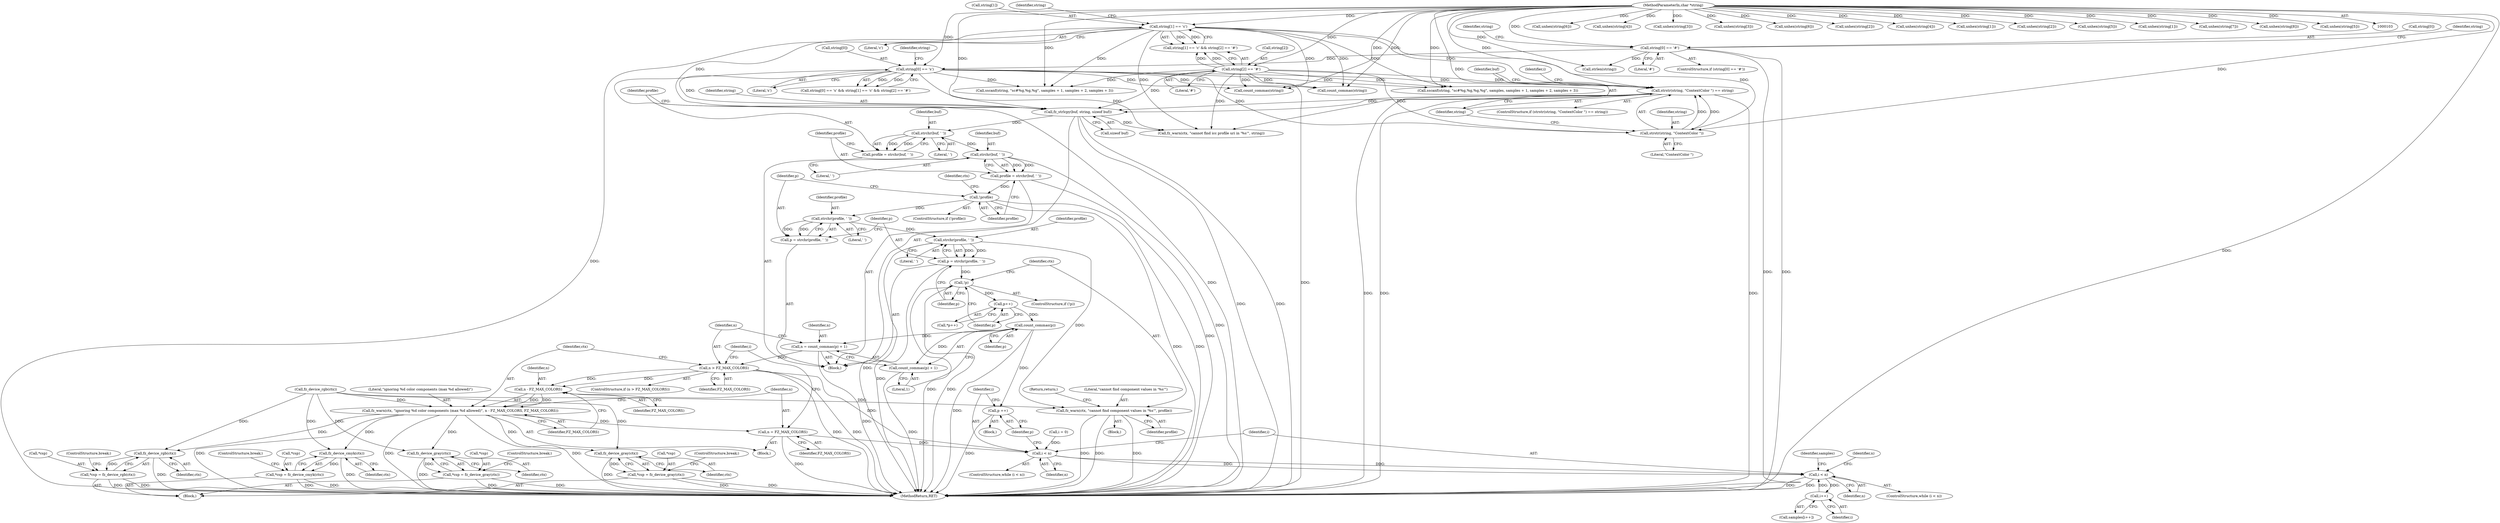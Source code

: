 digraph "0_ghostscript_60dabde18d7fe12b19da8b509bdfee9cc886aafc_0@API" {
"1000356" [label="(Call,strchr(buf, ' '))"];
"1000349" [label="(Call,fz_strlcpy(buf, string, sizeof buf))"];
"1000289" [label="(Call,string[0] == 's')"];
"1000142" [label="(Call,string[0] == '#')"];
"1000106" [label="(MethodParameterIn,char *string)"];
"1000295" [label="(Call,string[1] == 'c')"];
"1000300" [label="(Call,string[2] == '#')"];
"1000343" [label="(Call,strstr(string, \"ContextColor \") == string)"];
"1000344" [label="(Call,strstr(string, \"ContextColor \"))"];
"1000354" [label="(Call,profile = strchr(buf, ' '))"];
"1000361" [label="(Call,strchr(buf, ' '))"];
"1000359" [label="(Call,profile = strchr(buf, ' '))"];
"1000365" [label="(Call,!profile)"];
"1000375" [label="(Call,strchr(profile, ' '))"];
"1000373" [label="(Call,p = strchr(profile, ' '))"];
"1000380" [label="(Call,strchr(profile, ' '))"];
"1000378" [label="(Call,p = strchr(profile, ' '))"];
"1000384" [label="(Call,!p)"];
"1000394" [label="(Call,p++)"];
"1000400" [label="(Call,count_commas(p))"];
"1000397" [label="(Call,n = count_commas(p) + 1)"];
"1000404" [label="(Call,n > FZ_MAX_COLORS)"];
"1000411" [label="(Call,n - FZ_MAX_COLORS)"];
"1000408" [label="(Call,fz_warn(ctx, \"ignoring %d color components (max %d allowed)\", n - FZ_MAX_COLORS, FZ_MAX_COLORS))"];
"1000415" [label="(Call,n = FZ_MAX_COLORS)"];
"1000422" [label="(Call,i < n)"];
"1000429" [label="(Call,i < n)"];
"1000436" [label="(Call,i++)"];
"1000476" [label="(Call,fz_device_gray(ctx))"];
"1000473" [label="(Call,*csp = fz_device_gray(ctx))"];
"1000483" [label="(Call,fz_device_rgb(ctx))"];
"1000480" [label="(Call,*csp = fz_device_rgb(ctx))"];
"1000490" [label="(Call,fz_device_cmyk(ctx))"];
"1000487" [label="(Call,*csp = fz_device_cmyk(ctx))"];
"1000497" [label="(Call,fz_device_gray(ctx))"];
"1000494" [label="(Call,*csp = fz_device_gray(ctx))"];
"1000399" [label="(Call,count_commas(p) + 1)"];
"1000426" [label="(Call,p ++)"];
"1000387" [label="(Call,fz_warn(ctx, \"cannot find component values in '%s'\", profile))"];
"1000345" [label="(Identifier,string)"];
"1000498" [label="(Identifier,ctx)"];
"1000195" [label="(Call,unhex(string[6]))"];
"1000431" [label="(Identifier,n)"];
"1000414" [label="(Identifier,FZ_MAX_COLORS)"];
"1000382" [label="(Literal,' ')"];
"1000430" [label="(Identifier,i)"];
"1000435" [label="(Identifier,samples)"];
"1000180" [label="(Call,unhex(string[4]))"];
"1000351" [label="(Identifier,string)"];
"1000242" [label="(Call,unhex(string[3]))"];
"1000175" [label="(Call,unhex(string[3]))"];
"1000378" [label="(Call,p = strchr(profile, ' '))"];
"1000423" [label="(Identifier,i)"];
"1000407" [label="(Block,)"];
"1000150" [label="(Call,strlen(string))"];
"1000419" [label="(Identifier,i)"];
"1000417" [label="(Identifier,FZ_MAX_COLORS)"];
"1000388" [label="(Identifier,ctx)"];
"1000397" [label="(Call,n = count_commas(p) + 1)"];
"1000436" [label="(Call,i++)"];
"1000490" [label="(Call,fz_device_cmyk(ctx))"];
"1000485" [label="(ControlStructure,break;)"];
"1000355" [label="(Identifier,profile)"];
"1000403" [label="(ControlStructure,if (n > FZ_MAX_COLORS))"];
"1000311" [label="(Call,sscanf(string, \"sc#%g,%g,%g\", samples + 1, samples + 2, samples + 3))"];
"1000262" [label="(Call,unhex(string[6]))"];
"1000421" [label="(ControlStructure,while (i < n))"];
"1000384" [label="(Call,!p)"];
"1000377" [label="(Literal,' ')"];
"1000406" [label="(Identifier,FZ_MAX_COLORS)"];
"1000361" [label="(Call,strchr(buf, ' '))"];
"1000387" [label="(Call,fz_warn(ctx, \"cannot find component values in '%s'\", profile))"];
"1000368" [label="(Call,fz_warn(ctx, \"cannot find icc profile uri in '%s'\", string))"];
"1000427" [label="(Identifier,p)"];
"1000165" [label="(Call,unhex(string[2]))"];
"1000247" [label="(Call,unhex(string[4]))"];
"1000362" [label="(Identifier,buf)"];
"1000289" [label="(Call,string[0] == 's')"];
"1000492" [label="(ControlStructure,break;)"];
"1000342" [label="(ControlStructure,if (strstr(string, \"ContextColor \") == string))"];
"1000476" [label="(Call,fz_device_gray(ctx))"];
"1000151" [label="(Identifier,string)"];
"1000502" [label="(Identifier,i)"];
"1000360" [label="(Identifier,profile)"];
"1000434" [label="(Call,samples[i++])"];
"1000415" [label="(Call,n = FZ_MAX_COLORS)"];
"1000106" [label="(MethodParameterIn,char *string)"];
"1000359" [label="(Call,profile = strchr(buf, ' '))"];
"1000146" [label="(Literal,'#')"];
"1000401" [label="(Identifier,p)"];
"1000429" [label="(Call,i < n)"];
"1000357" [label="(Identifier,buf)"];
"1000375" [label="(Call,strchr(profile, ' '))"];
"1000474" [label="(Call,*csp)"];
"1000356" [label="(Call,strchr(buf, ' '))"];
"1000304" [label="(Literal,'#')"];
"1000227" [label="(Call,unhex(string[1]))"];
"1000374" [label="(Identifier,p)"];
"1000408" [label="(Call,fz_warn(ctx, \"ignoring %d color components (max %d allowed)\", n - FZ_MAX_COLORS, FZ_MAX_COLORS))"];
"1000480" [label="(Call,*csp = fz_device_rgb(ctx))"];
"1000350" [label="(Identifier,buf)"];
"1000297" [label="(Identifier,string)"];
"1000328" [label="(Call,sscanf(string, \"sc#%g,%g,%g,%g\", samples, samples + 1, samples + 2, samples + 3))"];
"1000484" [label="(Identifier,ctx)"];
"1000488" [label="(Call,*csp)"];
"1000295" [label="(Call,string[1] == 'c')"];
"1000440" [label="(Identifier,n)"];
"1000383" [label="(ControlStructure,if (!p))"];
"1000481" [label="(Call,*csp)"];
"1000478" [label="(ControlStructure,break;)"];
"1000411" [label="(Call,n - FZ_MAX_COLORS)"];
"1000343" [label="(Call,strstr(string, \"ContextColor \") == string)"];
"1000124" [label="(Call,fz_device_rgb(ctx))"];
"1000418" [label="(Call,i = 0)"];
"1000294" [label="(Call,string[1] == 'c' && string[2] == '#')"];
"1000473" [label="(Call,*csp = fz_device_gray(ctx))"];
"1000363" [label="(Literal,' ')"];
"1000232" [label="(Call,unhex(string[2]))"];
"1000358" [label="(Literal,' ')"];
"1000380" [label="(Call,strchr(profile, ' '))"];
"1000365" [label="(Call,!profile)"];
"1000494" [label="(Call,*csp = fz_device_gray(ctx))"];
"1000325" [label="(Call,count_commas(string))"];
"1000483" [label="(Call,fz_device_rgb(ctx))"];
"1000308" [label="(Call,count_commas(string))"];
"1000376" [label="(Identifier,profile)"];
"1000369" [label="(Identifier,ctx)"];
"1000410" [label="(Literal,\"ignoring %d color components (max %d allowed)\")"];
"1000471" [label="(Block,)"];
"1000426" [label="(Call,p ++)"];
"1000487" [label="(Call,*csp = fz_device_cmyk(ctx))"];
"1000405" [label="(Identifier,n)"];
"1000398" [label="(Identifier,n)"];
"1000348" [label="(Block,)"];
"1000143" [label="(Call,string[0])"];
"1000300" [label="(Call,string[2] == '#')"];
"1000409" [label="(Identifier,ctx)"];
"1000293" [label="(Literal,'s')"];
"1000389" [label="(Literal,\"cannot find component values in '%s'\")"];
"1000190" [label="(Call,unhex(string[5]))"];
"1000416" [label="(Identifier,n)"];
"1000379" [label="(Identifier,p)"];
"1000160" [label="(Call,unhex(string[1]))"];
"1000301" [label="(Call,string[2])"];
"1000425" [label="(Block,)"];
"1000346" [label="(Literal,\"ContextColor \")"];
"1000477" [label="(Identifier,ctx)"];
"1000428" [label="(ControlStructure,while (i < n))"];
"1000381" [label="(Identifier,profile)"];
"1000349" [label="(Call,fz_strlcpy(buf, string, sizeof buf))"];
"1000413" [label="(Identifier,FZ_MAX_COLORS)"];
"1000354" [label="(Call,profile = strchr(buf, ' '))"];
"1000394" [label="(Call,p++)"];
"1000393" [label="(Call,*p++)"];
"1000288" [label="(Call,string[0] == 's' && string[1] == 'c' && string[2] == '#')"];
"1000495" [label="(Call,*csp)"];
"1000296" [label="(Call,string[1])"];
"1000290" [label="(Call,string[0])"];
"1000373" [label="(Call,p = strchr(profile, ' '))"];
"1000352" [label="(Call,sizeof buf)"];
"1000402" [label="(Literal,1)"];
"1000291" [label="(Identifier,string)"];
"1000299" [label="(Literal,'c')"];
"1000399" [label="(Call,count_commas(p) + 1)"];
"1000424" [label="(Identifier,n)"];
"1000412" [label="(Identifier,n)"];
"1000395" [label="(Identifier,p)"];
"1000437" [label="(Identifier,i)"];
"1000491" [label="(Identifier,ctx)"];
"1000205" [label="(Call,unhex(string[7]))"];
"1000404" [label="(Call,n > FZ_MAX_COLORS)"];
"1000386" [label="(Block,)"];
"1000390" [label="(Identifier,profile)"];
"1000391" [label="(Return,return;)"];
"1000210" [label="(Call,unhex(string[8]))"];
"1000537" [label="(MethodReturn,RET)"];
"1000142" [label="(Call,string[0] == '#')"];
"1000497" [label="(Call,fz_device_gray(ctx))"];
"1000344" [label="(Call,strstr(string, \"ContextColor \"))"];
"1000347" [label="(Identifier,string)"];
"1000141" [label="(ControlStructure,if (string[0] == '#'))"];
"1000302" [label="(Identifier,string)"];
"1000366" [label="(Identifier,profile)"];
"1000257" [label="(Call,unhex(string[5]))"];
"1000385" [label="(Identifier,p)"];
"1000499" [label="(ControlStructure,break;)"];
"1000400" [label="(Call,count_commas(p))"];
"1000364" [label="(ControlStructure,if (!profile))"];
"1000422" [label="(Call,i < n)"];
"1000356" -> "1000354"  [label="AST: "];
"1000356" -> "1000358"  [label="CFG: "];
"1000357" -> "1000356"  [label="AST: "];
"1000358" -> "1000356"  [label="AST: "];
"1000354" -> "1000356"  [label="CFG: "];
"1000356" -> "1000354"  [label="DDG: "];
"1000356" -> "1000354"  [label="DDG: "];
"1000349" -> "1000356"  [label="DDG: "];
"1000356" -> "1000361"  [label="DDG: "];
"1000349" -> "1000348"  [label="AST: "];
"1000349" -> "1000352"  [label="CFG: "];
"1000350" -> "1000349"  [label="AST: "];
"1000351" -> "1000349"  [label="AST: "];
"1000352" -> "1000349"  [label="AST: "];
"1000355" -> "1000349"  [label="CFG: "];
"1000349" -> "1000537"  [label="DDG: "];
"1000349" -> "1000537"  [label="DDG: "];
"1000289" -> "1000349"  [label="DDG: "];
"1000295" -> "1000349"  [label="DDG: "];
"1000300" -> "1000349"  [label="DDG: "];
"1000343" -> "1000349"  [label="DDG: "];
"1000106" -> "1000349"  [label="DDG: "];
"1000349" -> "1000368"  [label="DDG: "];
"1000289" -> "1000288"  [label="AST: "];
"1000289" -> "1000293"  [label="CFG: "];
"1000290" -> "1000289"  [label="AST: "];
"1000293" -> "1000289"  [label="AST: "];
"1000297" -> "1000289"  [label="CFG: "];
"1000288" -> "1000289"  [label="CFG: "];
"1000289" -> "1000537"  [label="DDG: "];
"1000289" -> "1000288"  [label="DDG: "];
"1000289" -> "1000288"  [label="DDG: "];
"1000142" -> "1000289"  [label="DDG: "];
"1000106" -> "1000289"  [label="DDG: "];
"1000289" -> "1000308"  [label="DDG: "];
"1000289" -> "1000311"  [label="DDG: "];
"1000289" -> "1000325"  [label="DDG: "];
"1000289" -> "1000328"  [label="DDG: "];
"1000289" -> "1000344"  [label="DDG: "];
"1000289" -> "1000343"  [label="DDG: "];
"1000289" -> "1000368"  [label="DDG: "];
"1000142" -> "1000141"  [label="AST: "];
"1000142" -> "1000146"  [label="CFG: "];
"1000143" -> "1000142"  [label="AST: "];
"1000146" -> "1000142"  [label="AST: "];
"1000151" -> "1000142"  [label="CFG: "];
"1000291" -> "1000142"  [label="CFG: "];
"1000142" -> "1000537"  [label="DDG: "];
"1000142" -> "1000537"  [label="DDG: "];
"1000106" -> "1000142"  [label="DDG: "];
"1000142" -> "1000150"  [label="DDG: "];
"1000106" -> "1000103"  [label="AST: "];
"1000106" -> "1000537"  [label="DDG: "];
"1000106" -> "1000150"  [label="DDG: "];
"1000106" -> "1000160"  [label="DDG: "];
"1000106" -> "1000165"  [label="DDG: "];
"1000106" -> "1000175"  [label="DDG: "];
"1000106" -> "1000180"  [label="DDG: "];
"1000106" -> "1000190"  [label="DDG: "];
"1000106" -> "1000195"  [label="DDG: "];
"1000106" -> "1000205"  [label="DDG: "];
"1000106" -> "1000210"  [label="DDG: "];
"1000106" -> "1000227"  [label="DDG: "];
"1000106" -> "1000232"  [label="DDG: "];
"1000106" -> "1000242"  [label="DDG: "];
"1000106" -> "1000247"  [label="DDG: "];
"1000106" -> "1000257"  [label="DDG: "];
"1000106" -> "1000262"  [label="DDG: "];
"1000106" -> "1000295"  [label="DDG: "];
"1000106" -> "1000300"  [label="DDG: "];
"1000106" -> "1000308"  [label="DDG: "];
"1000106" -> "1000311"  [label="DDG: "];
"1000106" -> "1000325"  [label="DDG: "];
"1000106" -> "1000328"  [label="DDG: "];
"1000106" -> "1000344"  [label="DDG: "];
"1000106" -> "1000343"  [label="DDG: "];
"1000106" -> "1000368"  [label="DDG: "];
"1000295" -> "1000294"  [label="AST: "];
"1000295" -> "1000299"  [label="CFG: "];
"1000296" -> "1000295"  [label="AST: "];
"1000299" -> "1000295"  [label="AST: "];
"1000302" -> "1000295"  [label="CFG: "];
"1000294" -> "1000295"  [label="CFG: "];
"1000295" -> "1000537"  [label="DDG: "];
"1000295" -> "1000294"  [label="DDG: "];
"1000295" -> "1000294"  [label="DDG: "];
"1000295" -> "1000308"  [label="DDG: "];
"1000295" -> "1000311"  [label="DDG: "];
"1000295" -> "1000325"  [label="DDG: "];
"1000295" -> "1000328"  [label="DDG: "];
"1000295" -> "1000344"  [label="DDG: "];
"1000295" -> "1000343"  [label="DDG: "];
"1000295" -> "1000368"  [label="DDG: "];
"1000300" -> "1000294"  [label="AST: "];
"1000300" -> "1000304"  [label="CFG: "];
"1000301" -> "1000300"  [label="AST: "];
"1000304" -> "1000300"  [label="AST: "];
"1000294" -> "1000300"  [label="CFG: "];
"1000300" -> "1000537"  [label="DDG: "];
"1000300" -> "1000294"  [label="DDG: "];
"1000300" -> "1000294"  [label="DDG: "];
"1000300" -> "1000308"  [label="DDG: "];
"1000300" -> "1000311"  [label="DDG: "];
"1000300" -> "1000325"  [label="DDG: "];
"1000300" -> "1000328"  [label="DDG: "];
"1000300" -> "1000344"  [label="DDG: "];
"1000300" -> "1000343"  [label="DDG: "];
"1000300" -> "1000368"  [label="DDG: "];
"1000343" -> "1000342"  [label="AST: "];
"1000343" -> "1000347"  [label="CFG: "];
"1000344" -> "1000343"  [label="AST: "];
"1000347" -> "1000343"  [label="AST: "];
"1000350" -> "1000343"  [label="CFG: "];
"1000502" -> "1000343"  [label="CFG: "];
"1000343" -> "1000537"  [label="DDG: "];
"1000343" -> "1000537"  [label="DDG: "];
"1000343" -> "1000537"  [label="DDG: "];
"1000344" -> "1000343"  [label="DDG: "];
"1000344" -> "1000343"  [label="DDG: "];
"1000344" -> "1000346"  [label="CFG: "];
"1000345" -> "1000344"  [label="AST: "];
"1000346" -> "1000344"  [label="AST: "];
"1000347" -> "1000344"  [label="CFG: "];
"1000354" -> "1000348"  [label="AST: "];
"1000355" -> "1000354"  [label="AST: "];
"1000360" -> "1000354"  [label="CFG: "];
"1000361" -> "1000359"  [label="AST: "];
"1000361" -> "1000363"  [label="CFG: "];
"1000362" -> "1000361"  [label="AST: "];
"1000363" -> "1000361"  [label="AST: "];
"1000359" -> "1000361"  [label="CFG: "];
"1000361" -> "1000537"  [label="DDG: "];
"1000361" -> "1000359"  [label="DDG: "];
"1000361" -> "1000359"  [label="DDG: "];
"1000359" -> "1000348"  [label="AST: "];
"1000360" -> "1000359"  [label="AST: "];
"1000366" -> "1000359"  [label="CFG: "];
"1000359" -> "1000537"  [label="DDG: "];
"1000359" -> "1000365"  [label="DDG: "];
"1000365" -> "1000364"  [label="AST: "];
"1000365" -> "1000366"  [label="CFG: "];
"1000366" -> "1000365"  [label="AST: "];
"1000369" -> "1000365"  [label="CFG: "];
"1000374" -> "1000365"  [label="CFG: "];
"1000365" -> "1000537"  [label="DDG: "];
"1000365" -> "1000537"  [label="DDG: "];
"1000365" -> "1000375"  [label="DDG: "];
"1000375" -> "1000373"  [label="AST: "];
"1000375" -> "1000377"  [label="CFG: "];
"1000376" -> "1000375"  [label="AST: "];
"1000377" -> "1000375"  [label="AST: "];
"1000373" -> "1000375"  [label="CFG: "];
"1000375" -> "1000373"  [label="DDG: "];
"1000375" -> "1000373"  [label="DDG: "];
"1000375" -> "1000380"  [label="DDG: "];
"1000373" -> "1000348"  [label="AST: "];
"1000374" -> "1000373"  [label="AST: "];
"1000379" -> "1000373"  [label="CFG: "];
"1000380" -> "1000378"  [label="AST: "];
"1000380" -> "1000382"  [label="CFG: "];
"1000381" -> "1000380"  [label="AST: "];
"1000382" -> "1000380"  [label="AST: "];
"1000378" -> "1000380"  [label="CFG: "];
"1000380" -> "1000537"  [label="DDG: "];
"1000380" -> "1000378"  [label="DDG: "];
"1000380" -> "1000378"  [label="DDG: "];
"1000380" -> "1000387"  [label="DDG: "];
"1000378" -> "1000348"  [label="AST: "];
"1000379" -> "1000378"  [label="AST: "];
"1000385" -> "1000378"  [label="CFG: "];
"1000378" -> "1000537"  [label="DDG: "];
"1000378" -> "1000384"  [label="DDG: "];
"1000384" -> "1000383"  [label="AST: "];
"1000384" -> "1000385"  [label="CFG: "];
"1000385" -> "1000384"  [label="AST: "];
"1000388" -> "1000384"  [label="CFG: "];
"1000395" -> "1000384"  [label="CFG: "];
"1000384" -> "1000537"  [label="DDG: "];
"1000384" -> "1000537"  [label="DDG: "];
"1000384" -> "1000394"  [label="DDG: "];
"1000394" -> "1000393"  [label="AST: "];
"1000394" -> "1000395"  [label="CFG: "];
"1000395" -> "1000394"  [label="AST: "];
"1000393" -> "1000394"  [label="CFG: "];
"1000394" -> "1000400"  [label="DDG: "];
"1000400" -> "1000399"  [label="AST: "];
"1000400" -> "1000401"  [label="CFG: "];
"1000401" -> "1000400"  [label="AST: "];
"1000402" -> "1000400"  [label="CFG: "];
"1000400" -> "1000537"  [label="DDG: "];
"1000400" -> "1000397"  [label="DDG: "];
"1000400" -> "1000399"  [label="DDG: "];
"1000400" -> "1000426"  [label="DDG: "];
"1000397" -> "1000348"  [label="AST: "];
"1000397" -> "1000399"  [label="CFG: "];
"1000398" -> "1000397"  [label="AST: "];
"1000399" -> "1000397"  [label="AST: "];
"1000405" -> "1000397"  [label="CFG: "];
"1000397" -> "1000537"  [label="DDG: "];
"1000397" -> "1000404"  [label="DDG: "];
"1000404" -> "1000403"  [label="AST: "];
"1000404" -> "1000406"  [label="CFG: "];
"1000405" -> "1000404"  [label="AST: "];
"1000406" -> "1000404"  [label="AST: "];
"1000409" -> "1000404"  [label="CFG: "];
"1000419" -> "1000404"  [label="CFG: "];
"1000404" -> "1000537"  [label="DDG: "];
"1000404" -> "1000537"  [label="DDG: "];
"1000404" -> "1000411"  [label="DDG: "];
"1000404" -> "1000411"  [label="DDG: "];
"1000404" -> "1000422"  [label="DDG: "];
"1000411" -> "1000408"  [label="AST: "];
"1000411" -> "1000413"  [label="CFG: "];
"1000412" -> "1000411"  [label="AST: "];
"1000413" -> "1000411"  [label="AST: "];
"1000414" -> "1000411"  [label="CFG: "];
"1000411" -> "1000408"  [label="DDG: "];
"1000411" -> "1000408"  [label="DDG: "];
"1000408" -> "1000407"  [label="AST: "];
"1000408" -> "1000414"  [label="CFG: "];
"1000409" -> "1000408"  [label="AST: "];
"1000410" -> "1000408"  [label="AST: "];
"1000414" -> "1000408"  [label="AST: "];
"1000416" -> "1000408"  [label="CFG: "];
"1000408" -> "1000537"  [label="DDG: "];
"1000408" -> "1000537"  [label="DDG: "];
"1000408" -> "1000537"  [label="DDG: "];
"1000124" -> "1000408"  [label="DDG: "];
"1000408" -> "1000415"  [label="DDG: "];
"1000408" -> "1000476"  [label="DDG: "];
"1000408" -> "1000483"  [label="DDG: "];
"1000408" -> "1000490"  [label="DDG: "];
"1000408" -> "1000497"  [label="DDG: "];
"1000415" -> "1000407"  [label="AST: "];
"1000415" -> "1000417"  [label="CFG: "];
"1000416" -> "1000415"  [label="AST: "];
"1000417" -> "1000415"  [label="AST: "];
"1000419" -> "1000415"  [label="CFG: "];
"1000415" -> "1000537"  [label="DDG: "];
"1000415" -> "1000422"  [label="DDG: "];
"1000422" -> "1000421"  [label="AST: "];
"1000422" -> "1000424"  [label="CFG: "];
"1000423" -> "1000422"  [label="AST: "];
"1000424" -> "1000422"  [label="AST: "];
"1000427" -> "1000422"  [label="CFG: "];
"1000430" -> "1000422"  [label="CFG: "];
"1000418" -> "1000422"  [label="DDG: "];
"1000422" -> "1000429"  [label="DDG: "];
"1000422" -> "1000429"  [label="DDG: "];
"1000429" -> "1000428"  [label="AST: "];
"1000429" -> "1000431"  [label="CFG: "];
"1000430" -> "1000429"  [label="AST: "];
"1000431" -> "1000429"  [label="AST: "];
"1000435" -> "1000429"  [label="CFG: "];
"1000440" -> "1000429"  [label="CFG: "];
"1000429" -> "1000537"  [label="DDG: "];
"1000429" -> "1000537"  [label="DDG: "];
"1000436" -> "1000429"  [label="DDG: "];
"1000429" -> "1000436"  [label="DDG: "];
"1000436" -> "1000434"  [label="AST: "];
"1000436" -> "1000437"  [label="CFG: "];
"1000437" -> "1000436"  [label="AST: "];
"1000434" -> "1000436"  [label="CFG: "];
"1000476" -> "1000473"  [label="AST: "];
"1000476" -> "1000477"  [label="CFG: "];
"1000477" -> "1000476"  [label="AST: "];
"1000473" -> "1000476"  [label="CFG: "];
"1000476" -> "1000537"  [label="DDG: "];
"1000476" -> "1000473"  [label="DDG: "];
"1000124" -> "1000476"  [label="DDG: "];
"1000473" -> "1000471"  [label="AST: "];
"1000474" -> "1000473"  [label="AST: "];
"1000478" -> "1000473"  [label="CFG: "];
"1000473" -> "1000537"  [label="DDG: "];
"1000473" -> "1000537"  [label="DDG: "];
"1000483" -> "1000480"  [label="AST: "];
"1000483" -> "1000484"  [label="CFG: "];
"1000484" -> "1000483"  [label="AST: "];
"1000480" -> "1000483"  [label="CFG: "];
"1000483" -> "1000537"  [label="DDG: "];
"1000483" -> "1000480"  [label="DDG: "];
"1000124" -> "1000483"  [label="DDG: "];
"1000480" -> "1000471"  [label="AST: "];
"1000481" -> "1000480"  [label="AST: "];
"1000485" -> "1000480"  [label="CFG: "];
"1000480" -> "1000537"  [label="DDG: "];
"1000480" -> "1000537"  [label="DDG: "];
"1000490" -> "1000487"  [label="AST: "];
"1000490" -> "1000491"  [label="CFG: "];
"1000491" -> "1000490"  [label="AST: "];
"1000487" -> "1000490"  [label="CFG: "];
"1000490" -> "1000537"  [label="DDG: "];
"1000490" -> "1000487"  [label="DDG: "];
"1000124" -> "1000490"  [label="DDG: "];
"1000487" -> "1000471"  [label="AST: "];
"1000488" -> "1000487"  [label="AST: "];
"1000492" -> "1000487"  [label="CFG: "];
"1000487" -> "1000537"  [label="DDG: "];
"1000487" -> "1000537"  [label="DDG: "];
"1000497" -> "1000494"  [label="AST: "];
"1000497" -> "1000498"  [label="CFG: "];
"1000498" -> "1000497"  [label="AST: "];
"1000494" -> "1000497"  [label="CFG: "];
"1000497" -> "1000537"  [label="DDG: "];
"1000497" -> "1000494"  [label="DDG: "];
"1000124" -> "1000497"  [label="DDG: "];
"1000494" -> "1000471"  [label="AST: "];
"1000495" -> "1000494"  [label="AST: "];
"1000499" -> "1000494"  [label="CFG: "];
"1000494" -> "1000537"  [label="DDG: "];
"1000494" -> "1000537"  [label="DDG: "];
"1000399" -> "1000402"  [label="CFG: "];
"1000402" -> "1000399"  [label="AST: "];
"1000399" -> "1000537"  [label="DDG: "];
"1000426" -> "1000425"  [label="AST: "];
"1000426" -> "1000427"  [label="CFG: "];
"1000427" -> "1000426"  [label="AST: "];
"1000423" -> "1000426"  [label="CFG: "];
"1000426" -> "1000537"  [label="DDG: "];
"1000387" -> "1000386"  [label="AST: "];
"1000387" -> "1000390"  [label="CFG: "];
"1000388" -> "1000387"  [label="AST: "];
"1000389" -> "1000387"  [label="AST: "];
"1000390" -> "1000387"  [label="AST: "];
"1000391" -> "1000387"  [label="CFG: "];
"1000387" -> "1000537"  [label="DDG: "];
"1000387" -> "1000537"  [label="DDG: "];
"1000387" -> "1000537"  [label="DDG: "];
"1000124" -> "1000387"  [label="DDG: "];
}
